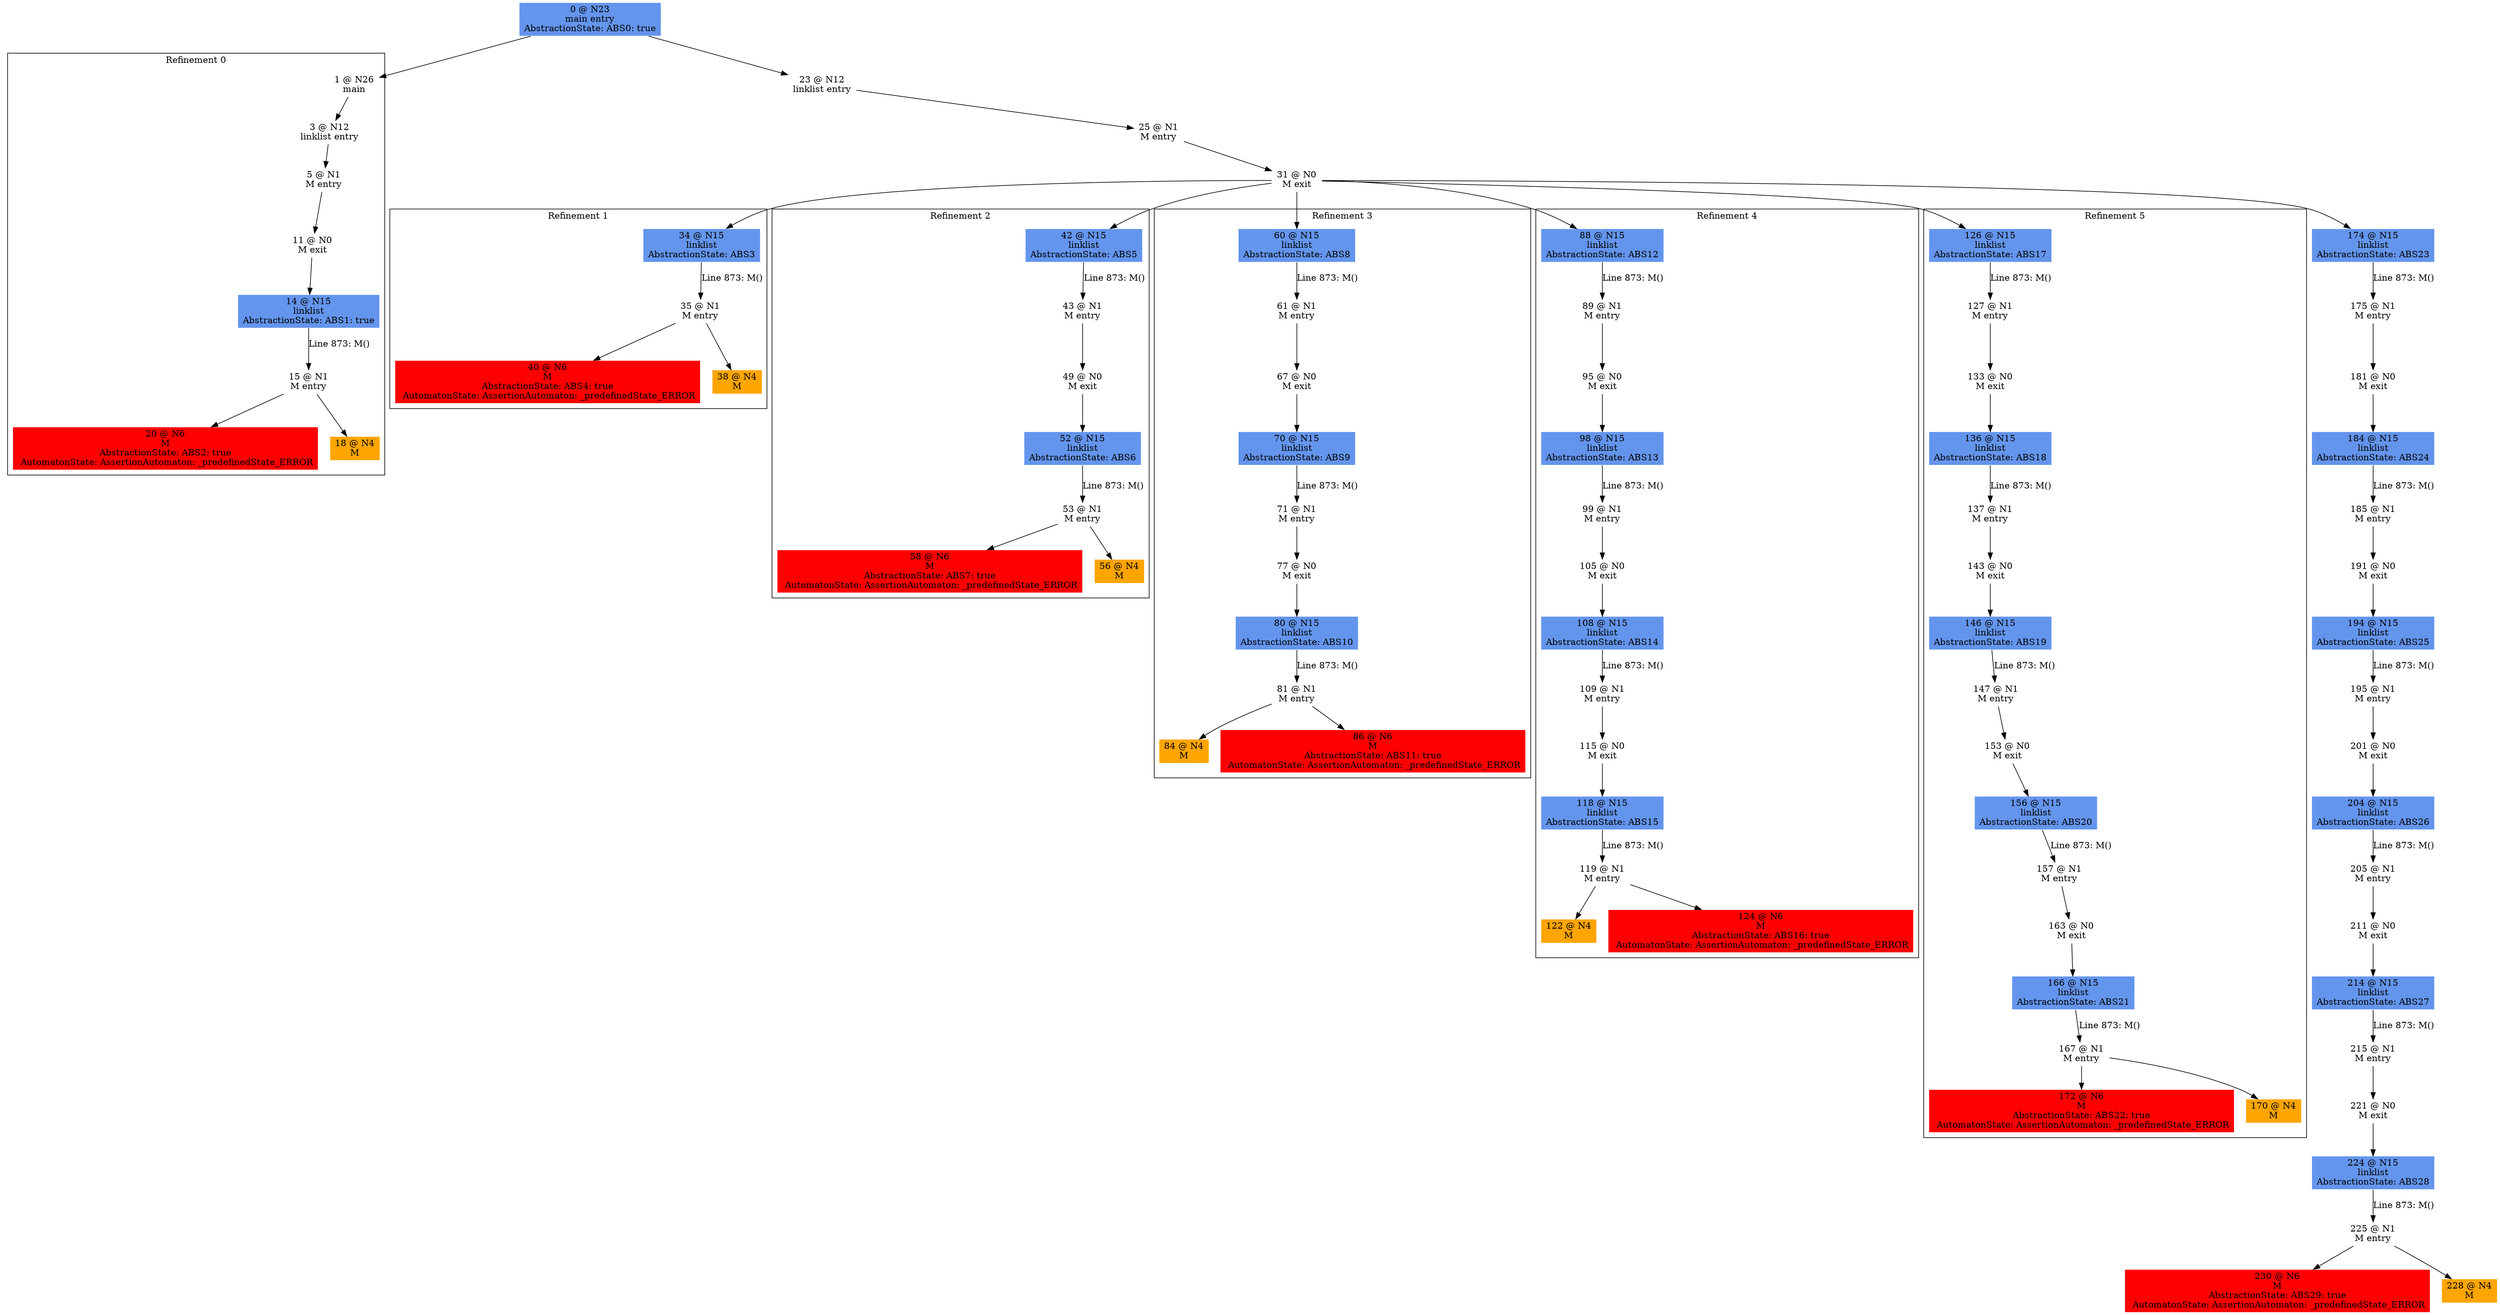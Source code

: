 digraph ARG {
node [style="filled" shape="box" color="white"]
subgraph cluster_0 {
label="Refinement 0"
1 [label="1 @ N26\nmain\n" id="1"]
3 [label="3 @ N12\nlinklist entry\n" id="3"]
5 [label="5 @ N1\nM entry\n" id="5"]
11 [label="11 @ N0\nM exit\n" id="11"]
14 [fillcolor="cornflowerblue" label="14 @ N15\nlinklist\nAbstractionState: ABS1: true\n" id="14"]
15 [label="15 @ N1\nM entry\n" id="15"]
20 [fillcolor="red" label="20 @ N6\nM\nAbstractionState: ABS2: true\n AutomatonState: AssertionAutomaton: _predefinedState_ERROR\n" id="20"]
18 [fillcolor="orange" label="18 @ N4\nM\n" id="18"]
1 -> 3 []
3 -> 5 []
5 -> 11 []
11 -> 14 []
14 -> 15 [label="Line 873: M()" id="14 -> 15"]
15 -> 18 []
15 -> 20 []
}
0 -> 1
subgraph cluster_1 {
label="Refinement 1"
34 [fillcolor="cornflowerblue" label="34 @ N15\nlinklist\nAbstractionState: ABS3\n" id="34"]
35 [label="35 @ N1\nM entry\n" id="35"]
40 [fillcolor="red" label="40 @ N6\nM\nAbstractionState: ABS4: true\n AutomatonState: AssertionAutomaton: _predefinedState_ERROR\n" id="40"]
38 [fillcolor="orange" label="38 @ N4\nM\n" id="38"]
34 -> 35 [label="Line 873: M()" id="34 -> 35"]
35 -> 38 []
35 -> 40 []
}
31 -> 34
subgraph cluster_2 {
label="Refinement 2"
42 [fillcolor="cornflowerblue" label="42 @ N15\nlinklist\nAbstractionState: ABS5\n" id="42"]
43 [label="43 @ N1\nM entry\n" id="43"]
49 [label="49 @ N0\nM exit\n" id="49"]
52 [fillcolor="cornflowerblue" label="52 @ N15\nlinklist\nAbstractionState: ABS6\n" id="52"]
53 [label="53 @ N1\nM entry\n" id="53"]
58 [fillcolor="red" label="58 @ N6\nM\nAbstractionState: ABS7: true\n AutomatonState: AssertionAutomaton: _predefinedState_ERROR\n" id="58"]
56 [fillcolor="orange" label="56 @ N4\nM\n" id="56"]
42 -> 43 [label="Line 873: M()" id="42 -> 43"]
43 -> 49 []
49 -> 52 []
52 -> 53 [label="Line 873: M()" id="52 -> 53"]
53 -> 56 []
53 -> 58 []
}
31 -> 42
subgraph cluster_3 {
label="Refinement 3"
60 [fillcolor="cornflowerblue" label="60 @ N15\nlinklist\nAbstractionState: ABS8\n" id="60"]
61 [label="61 @ N1\nM entry\n" id="61"]
67 [label="67 @ N0\nM exit\n" id="67"]
70 [fillcolor="cornflowerblue" label="70 @ N15\nlinklist\nAbstractionState: ABS9\n" id="70"]
71 [label="71 @ N1\nM entry\n" id="71"]
77 [label="77 @ N0\nM exit\n" id="77"]
80 [fillcolor="cornflowerblue" label="80 @ N15\nlinklist\nAbstractionState: ABS10\n" id="80"]
81 [label="81 @ N1\nM entry\n" id="81"]
84 [fillcolor="orange" label="84 @ N4\nM\n" id="84"]
86 [fillcolor="red" label="86 @ N6\nM\nAbstractionState: ABS11: true\n AutomatonState: AssertionAutomaton: _predefinedState_ERROR\n" id="86"]
60 -> 61 [label="Line 873: M()" id="60 -> 61"]
61 -> 67 []
67 -> 70 []
70 -> 71 [label="Line 873: M()" id="70 -> 71"]
71 -> 77 []
77 -> 80 []
80 -> 81 [label="Line 873: M()" id="80 -> 81"]
81 -> 86 []
81 -> 84 []
}
31 -> 60
subgraph cluster_4 {
label="Refinement 4"
88 [fillcolor="cornflowerblue" label="88 @ N15\nlinklist\nAbstractionState: ABS12\n" id="88"]
89 [label="89 @ N1\nM entry\n" id="89"]
95 [label="95 @ N0\nM exit\n" id="95"]
98 [fillcolor="cornflowerblue" label="98 @ N15\nlinklist\nAbstractionState: ABS13\n" id="98"]
99 [label="99 @ N1\nM entry\n" id="99"]
105 [label="105 @ N0\nM exit\n" id="105"]
108 [fillcolor="cornflowerblue" label="108 @ N15\nlinklist\nAbstractionState: ABS14\n" id="108"]
109 [label="109 @ N1\nM entry\n" id="109"]
115 [label="115 @ N0\nM exit\n" id="115"]
118 [fillcolor="cornflowerblue" label="118 @ N15\nlinklist\nAbstractionState: ABS15\n" id="118"]
119 [label="119 @ N1\nM entry\n" id="119"]
122 [fillcolor="orange" label="122 @ N4\nM\n" id="122"]
124 [fillcolor="red" label="124 @ N6\nM\nAbstractionState: ABS16: true\n AutomatonState: AssertionAutomaton: _predefinedState_ERROR\n" id="124"]
88 -> 89 [label="Line 873: M()" id="88 -> 89"]
89 -> 95 []
95 -> 98 []
98 -> 99 [label="Line 873: M()" id="98 -> 99"]
99 -> 105 []
105 -> 108 []
108 -> 109 [label="Line 873: M()" id="108 -> 109"]
109 -> 115 []
115 -> 118 []
118 -> 119 [label="Line 873: M()" id="118 -> 119"]
119 -> 124 []
119 -> 122 []
}
31 -> 88
subgraph cluster_5 {
label="Refinement 5"
126 [fillcolor="cornflowerblue" label="126 @ N15\nlinklist\nAbstractionState: ABS17\n" id="126"]
127 [label="127 @ N1\nM entry\n" id="127"]
133 [label="133 @ N0\nM exit\n" id="133"]
136 [fillcolor="cornflowerblue" label="136 @ N15\nlinklist\nAbstractionState: ABS18\n" id="136"]
137 [label="137 @ N1\nM entry\n" id="137"]
143 [label="143 @ N0\nM exit\n" id="143"]
146 [fillcolor="cornflowerblue" label="146 @ N15\nlinklist\nAbstractionState: ABS19\n" id="146"]
147 [label="147 @ N1\nM entry\n" id="147"]
153 [label="153 @ N0\nM exit\n" id="153"]
156 [fillcolor="cornflowerblue" label="156 @ N15\nlinklist\nAbstractionState: ABS20\n" id="156"]
157 [label="157 @ N1\nM entry\n" id="157"]
163 [label="163 @ N0\nM exit\n" id="163"]
166 [fillcolor="cornflowerblue" label="166 @ N15\nlinklist\nAbstractionState: ABS21\n" id="166"]
167 [label="167 @ N1\nM entry\n" id="167"]
172 [fillcolor="red" label="172 @ N6\nM\nAbstractionState: ABS22: true\n AutomatonState: AssertionAutomaton: _predefinedState_ERROR\n" id="172"]
170 [fillcolor="orange" label="170 @ N4\nM\n" id="170"]
126 -> 127 [label="Line 873: M()" id="126 -> 127"]
127 -> 133 []
133 -> 136 []
136 -> 137 [label="Line 873: M()" id="136 -> 137"]
137 -> 143 []
143 -> 146 []
146 -> 147 [label="Line 873: M()" id="146 -> 147"]
147 -> 153 []
153 -> 156 []
156 -> 157 [label="Line 873: M()" id="156 -> 157"]
157 -> 163 []
163 -> 166 []
166 -> 167 [label="Line 873: M()" id="166 -> 167"]
167 -> 170 []
167 -> 172 []
}
31 -> 126
0 [fillcolor="cornflowerblue" label="0 @ N23\nmain entry\nAbstractionState: ABS0: true\n" id="0"]
23 [label="23 @ N12\nlinklist entry\n" id="23"]
25 [label="25 @ N1\nM entry\n" id="25"]
31 [label="31 @ N0\nM exit\n" id="31"]
174 [fillcolor="cornflowerblue" label="174 @ N15\nlinklist\nAbstractionState: ABS23\n" id="174"]
175 [label="175 @ N1\nM entry\n" id="175"]
181 [label="181 @ N0\nM exit\n" id="181"]
184 [fillcolor="cornflowerblue" label="184 @ N15\nlinklist\nAbstractionState: ABS24\n" id="184"]
185 [label="185 @ N1\nM entry\n" id="185"]
191 [label="191 @ N0\nM exit\n" id="191"]
194 [fillcolor="cornflowerblue" label="194 @ N15\nlinklist\nAbstractionState: ABS25\n" id="194"]
195 [label="195 @ N1\nM entry\n" id="195"]
201 [label="201 @ N0\nM exit\n" id="201"]
204 [fillcolor="cornflowerblue" label="204 @ N15\nlinklist\nAbstractionState: ABS26\n" id="204"]
205 [label="205 @ N1\nM entry\n" id="205"]
211 [label="211 @ N0\nM exit\n" id="211"]
214 [fillcolor="cornflowerblue" label="214 @ N15\nlinklist\nAbstractionState: ABS27\n" id="214"]
215 [label="215 @ N1\nM entry\n" id="215"]
221 [label="221 @ N0\nM exit\n" id="221"]
224 [fillcolor="cornflowerblue" label="224 @ N15\nlinklist\nAbstractionState: ABS28\n" id="224"]
225 [label="225 @ N1\nM entry\n" id="225"]
230 [fillcolor="red" label="230 @ N6\nM\nAbstractionState: ABS29: true\n AutomatonState: AssertionAutomaton: _predefinedState_ERROR\n" id="230"]
228 [fillcolor="orange" label="228 @ N4\nM\n" id="228"]
0 -> 23 []
23 -> 25 []
25 -> 31 []
31 -> 174 []
174 -> 175 [label="Line 873: M()" id="174 -> 175"]
175 -> 181 []
181 -> 184 []
184 -> 185 [label="Line 873: M()" id="184 -> 185"]
185 -> 191 []
191 -> 194 []
194 -> 195 [label="Line 873: M()" id="194 -> 195"]
195 -> 201 []
201 -> 204 []
204 -> 205 [label="Line 873: M()" id="204 -> 205"]
205 -> 211 []
211 -> 214 []
214 -> 215 [label="Line 873: M()" id="214 -> 215"]
215 -> 221 []
221 -> 224 []
224 -> 225 [label="Line 873: M()" id="224 -> 225"]
225 -> 228 []
225 -> 230 []
}
